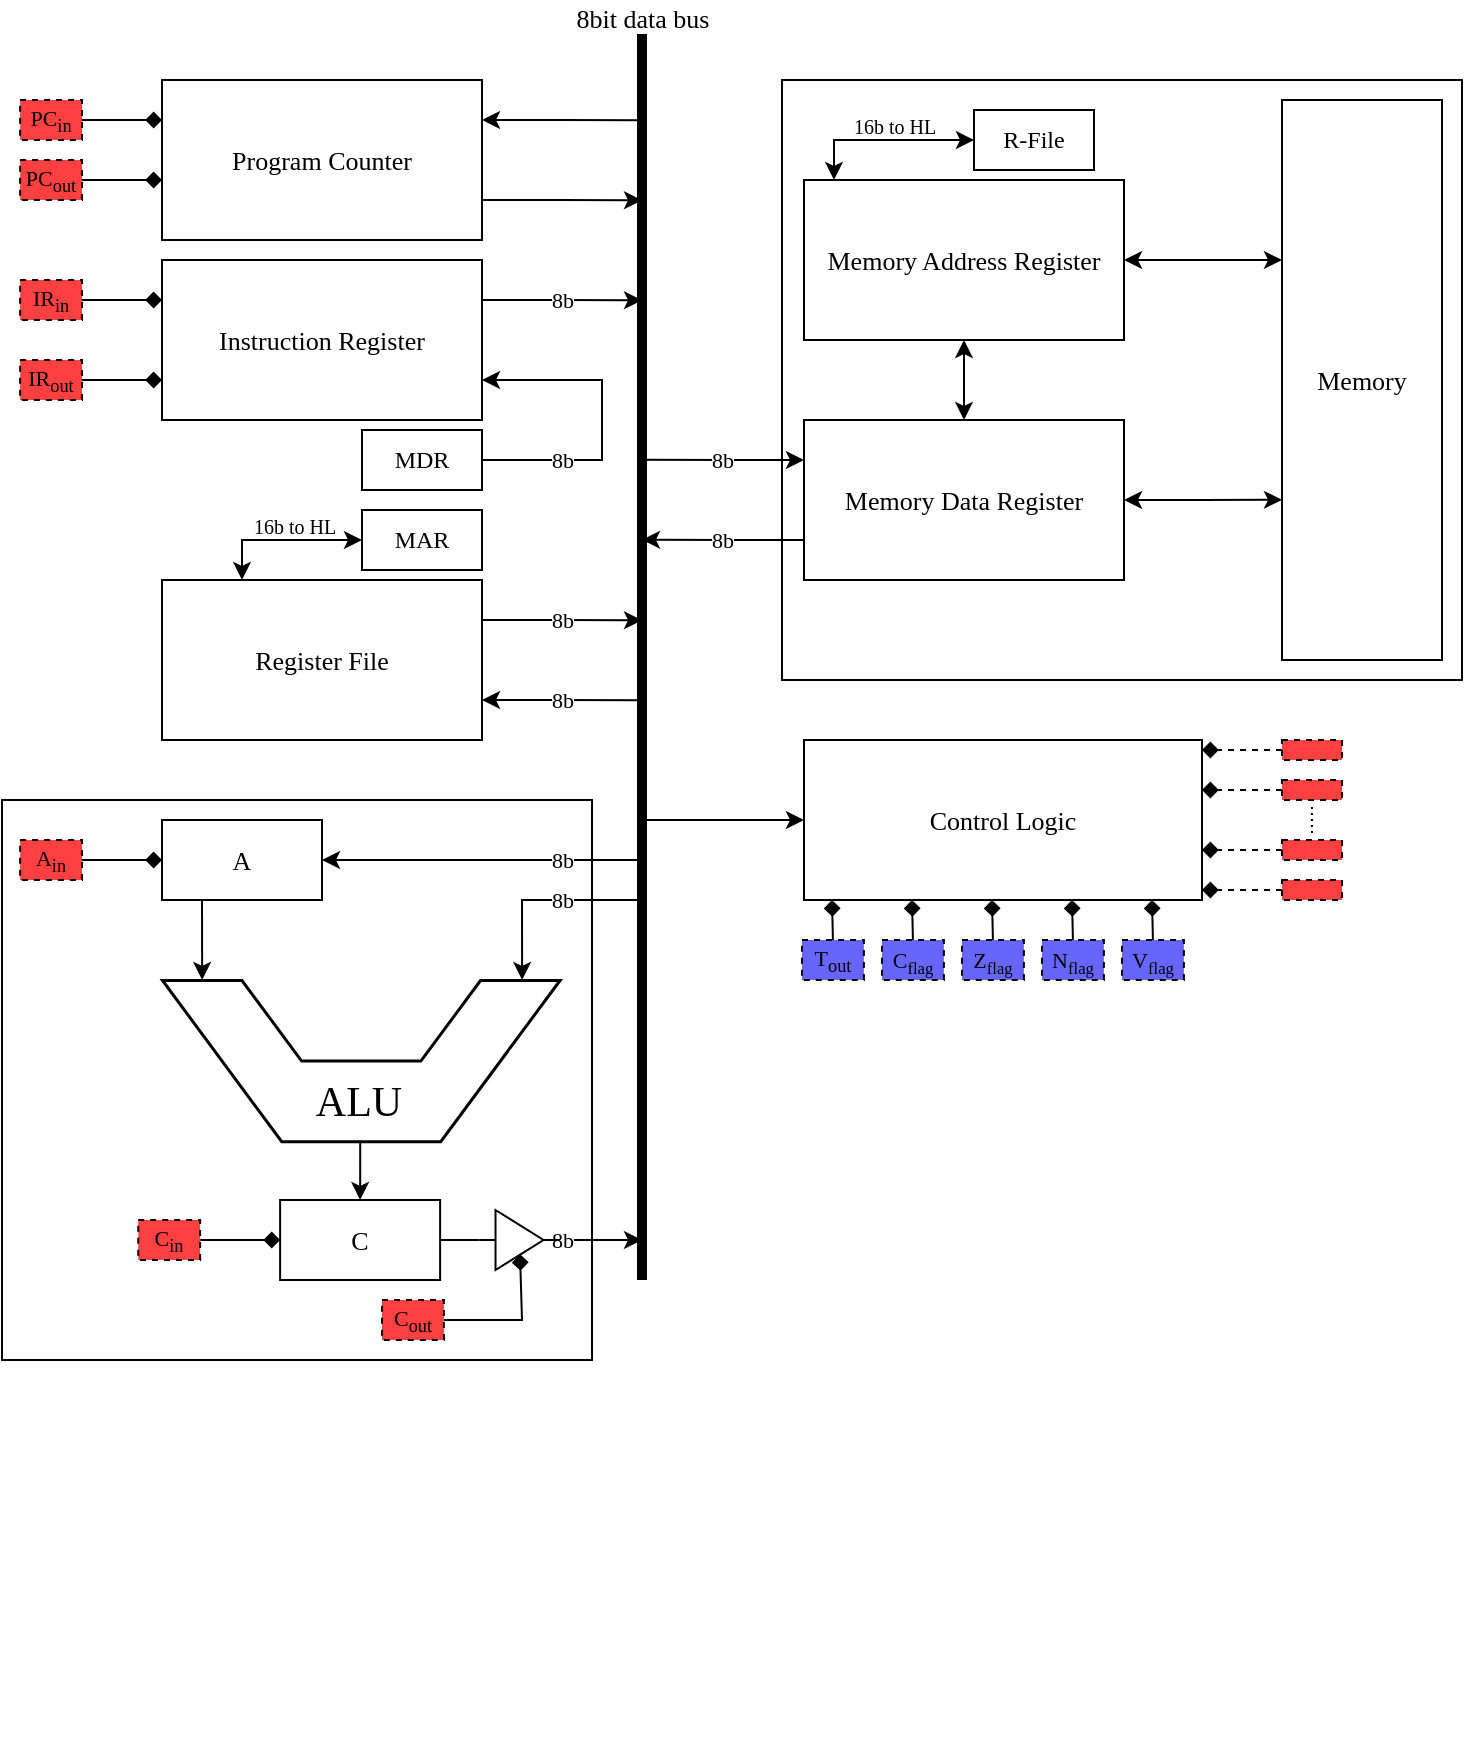 <mxfile version="24.4.8" type="device">
  <diagram name="Page-1" id="vSwhyiz1Xy6Y2kjDcV_P">
    <mxGraphModel dx="989" dy="576" grid="1" gridSize="10" guides="1" tooltips="1" connect="1" arrows="1" fold="1" page="1" pageScale="1" pageWidth="827" pageHeight="1169" math="1" shadow="0">
      <root>
        <mxCell id="0" />
        <mxCell id="1" parent="0" />
        <mxCell id="bgm6wxLMQWX_yGzGKck9-151" value="" style="rounded=0;whiteSpace=wrap;html=1;fontFamily=jetbrains mono;fontSize=13;" vertex="1" parent="1">
          <mxGeometry x="80" y="510" width="295" height="280" as="geometry" />
        </mxCell>
        <mxCell id="bgm6wxLMQWX_yGzGKck9-150" value="" style="rounded=0;whiteSpace=wrap;html=1;fontFamily=jetbrains mono;fontSize=13;" vertex="1" parent="1">
          <mxGeometry x="470" y="150" width="340" height="300" as="geometry" />
        </mxCell>
        <mxCell id="bgm6wxLMQWX_yGzGKck9-74" style="edgeStyle=orthogonalEdgeStyle;rounded=0;orthogonalLoop=1;jettySize=auto;html=1;exitX=1;exitY=0.25;exitDx=0;exitDy=0;" edge="1" parent="1" source="bgm6wxLMQWX_yGzGKck9-2">
          <mxGeometry relative="1" as="geometry">
            <mxPoint x="400.0" y="420.154" as="targetPoint" />
          </mxGeometry>
        </mxCell>
        <mxCell id="bgm6wxLMQWX_yGzGKck9-84" value="&lt;font face=&quot;jetbrains mono&quot;&gt;8b&lt;/font&gt;" style="edgeLabel;html=1;align=center;verticalAlign=middle;resizable=0;points=[];" vertex="1" connectable="0" parent="bgm6wxLMQWX_yGzGKck9-74">
          <mxGeometry x="-0.09" relative="1" as="geometry">
            <mxPoint x="3" as="offset" />
          </mxGeometry>
        </mxCell>
        <mxCell id="bgm6wxLMQWX_yGzGKck9-75" style="edgeStyle=orthogonalEdgeStyle;rounded=0;orthogonalLoop=1;jettySize=auto;html=1;exitX=1;exitY=0.75;exitDx=0;exitDy=0;startArrow=classic;startFill=1;endArrow=none;endFill=0;" edge="1" parent="1" source="bgm6wxLMQWX_yGzGKck9-2">
          <mxGeometry relative="1" as="geometry">
            <mxPoint x="400.0" y="460.154" as="targetPoint" />
          </mxGeometry>
        </mxCell>
        <mxCell id="bgm6wxLMQWX_yGzGKck9-86" style="edgeStyle=orthogonalEdgeStyle;rounded=0;orthogonalLoop=1;jettySize=auto;html=1;exitX=0.25;exitY=0;exitDx=0;exitDy=0;entryX=0;entryY=0.5;entryDx=0;entryDy=0;startArrow=classic;startFill=1;" edge="1" parent="1" source="bgm6wxLMQWX_yGzGKck9-2" target="bgm6wxLMQWX_yGzGKck9-85">
          <mxGeometry relative="1" as="geometry">
            <mxPoint x="230" y="380" as="targetPoint" />
            <Array as="points">
              <mxPoint x="200" y="380" />
            </Array>
          </mxGeometry>
        </mxCell>
        <mxCell id="bgm6wxLMQWX_yGzGKck9-87" value="16b to HL" style="edgeLabel;align=center;verticalAlign=middle;resizable=0;points=[];fontFamily=jetbrains mono;html=1;fontSize=10;fontStyle=0;spacingTop=0;labelBorderColor=none;labelBackgroundColor=none;" vertex="1" connectable="0" parent="bgm6wxLMQWX_yGzGKck9-86">
          <mxGeometry x="-0.04" relative="1" as="geometry">
            <mxPoint x="7" y="-7" as="offset" />
          </mxGeometry>
        </mxCell>
        <mxCell id="bgm6wxLMQWX_yGzGKck9-2" value="Register File" style="rounded=0;whiteSpace=wrap;html=1;fontFamily=jetbrains mono;fontSize=13;" vertex="1" parent="1">
          <mxGeometry x="160" y="400" width="160" height="80" as="geometry" />
        </mxCell>
        <mxCell id="bgm6wxLMQWX_yGzGKck9-3" value="" style="endArrow=none;html=1;rounded=0;strokeWidth=5;fontSize=13;" edge="1" parent="1">
          <mxGeometry width="50" height="50" relative="1" as="geometry">
            <mxPoint x="400" y="750" as="sourcePoint" />
            <mxPoint x="400" y="120" as="targetPoint" />
          </mxGeometry>
        </mxCell>
        <mxCell id="bgm6wxLMQWX_yGzGKck9-4" value="8bit data bus" style="edgeLabel;html=1;align=center;verticalAlign=middle;resizable=0;points=[];fontFamily=jetbrains mono;fontSize=13;" vertex="1" connectable="0" parent="bgm6wxLMQWX_yGzGKck9-3">
          <mxGeometry x="0.808" relative="1" as="geometry">
            <mxPoint y="-62" as="offset" />
          </mxGeometry>
        </mxCell>
        <mxCell id="bgm6wxLMQWX_yGzGKck9-89" style="edgeStyle=orthogonalEdgeStyle;rounded=0;orthogonalLoop=1;jettySize=auto;html=1;entryX=0.5;entryY=0;entryDx=0;entryDy=0;startArrow=classic;startFill=1;" edge="1" parent="1" source="bgm6wxLMQWX_yGzGKck9-7" target="bgm6wxLMQWX_yGzGKck9-8">
          <mxGeometry relative="1" as="geometry" />
        </mxCell>
        <mxCell id="bgm6wxLMQWX_yGzGKck9-7" value="Memory Address Register" style="rounded=0;whiteSpace=wrap;html=1;fontFamily=jetbrains mono;fontSize=13;" vertex="1" parent="1">
          <mxGeometry x="481" y="200" width="160" height="80" as="geometry" />
        </mxCell>
        <mxCell id="bgm6wxLMQWX_yGzGKck9-78" style="edgeStyle=orthogonalEdgeStyle;rounded=0;orthogonalLoop=1;jettySize=auto;html=1;exitX=0;exitY=0.75;exitDx=0;exitDy=0;" edge="1" parent="1" source="bgm6wxLMQWX_yGzGKck9-8">
          <mxGeometry relative="1" as="geometry">
            <mxPoint x="400" y="379.889" as="targetPoint" />
          </mxGeometry>
        </mxCell>
        <mxCell id="bgm6wxLMQWX_yGzGKck9-79" style="edgeStyle=orthogonalEdgeStyle;rounded=0;orthogonalLoop=1;jettySize=auto;html=1;exitX=0;exitY=0.25;exitDx=0;exitDy=0;startArrow=classic;startFill=1;endArrow=none;endFill=0;" edge="1" parent="1" source="bgm6wxLMQWX_yGzGKck9-8">
          <mxGeometry relative="1" as="geometry">
            <mxPoint x="400" y="339.889" as="targetPoint" />
          </mxGeometry>
        </mxCell>
        <mxCell id="bgm6wxLMQWX_yGzGKck9-8" value="Memory Data Register" style="rounded=0;whiteSpace=wrap;html=1;fontFamily=jetbrains mono;fontSize=13;" vertex="1" parent="1">
          <mxGeometry x="481" y="320" width="160" height="80" as="geometry" />
        </mxCell>
        <mxCell id="bgm6wxLMQWX_yGzGKck9-9" value="Memory" style="rounded=0;whiteSpace=wrap;html=1;fontFamily=jetbrains mono;fontSize=13;" vertex="1" parent="1">
          <mxGeometry x="720" y="160" width="80" height="280" as="geometry" />
        </mxCell>
        <mxCell id="bgm6wxLMQWX_yGzGKck9-76" style="edgeStyle=orthogonalEdgeStyle;rounded=0;orthogonalLoop=1;jettySize=auto;html=1;exitX=1;exitY=0.25;exitDx=0;exitDy=0;" edge="1" parent="1" source="bgm6wxLMQWX_yGzGKck9-10">
          <mxGeometry relative="1" as="geometry">
            <mxPoint x="400.0" y="260.154" as="targetPoint" />
          </mxGeometry>
        </mxCell>
        <mxCell id="bgm6wxLMQWX_yGzGKck9-80" style="edgeStyle=orthogonalEdgeStyle;rounded=0;orthogonalLoop=1;jettySize=auto;html=1;exitX=1;exitY=0.75;exitDx=0;exitDy=0;startArrow=classic;startFill=1;endArrow=none;endFill=0;entryX=1;entryY=0.5;entryDx=0;entryDy=0;" edge="1" parent="1" source="bgm6wxLMQWX_yGzGKck9-10" target="bgm6wxLMQWX_yGzGKck9-82">
          <mxGeometry relative="1" as="geometry">
            <mxPoint x="300" y="340" as="targetPoint" />
            <Array as="points">
              <mxPoint x="380" y="300" />
              <mxPoint x="380" y="340" />
            </Array>
          </mxGeometry>
        </mxCell>
        <mxCell id="bgm6wxLMQWX_yGzGKck9-83" value="8b" style="edgeLabel;html=1;align=center;verticalAlign=middle;resizable=0;points=[];fontFamily=jetbrains mono;" vertex="1" connectable="0" parent="bgm6wxLMQWX_yGzGKck9-80">
          <mxGeometry x="0.435" relative="1" as="geometry">
            <mxPoint x="-5" as="offset" />
          </mxGeometry>
        </mxCell>
        <mxCell id="bgm6wxLMQWX_yGzGKck9-10" value="Instruction Register" style="rounded=0;whiteSpace=wrap;html=1;fontFamily=jetbrains mono;fontSize=13;" vertex="1" parent="1">
          <mxGeometry x="160" y="240" width="160" height="80" as="geometry" />
        </mxCell>
        <mxCell id="bgm6wxLMQWX_yGzGKck9-29" value="" style="shape=stencil(bZJBbsMgEEXP0gVLRwTayls3bVZdRekBXBvbKARHgILb03eGoRFuI1k282c+/IfM5M5fRyb4cjbWM/nKhJhCuDDZMLGHJ8a4iXIzOxjaC845fJJDgCnqPkxk2mIHtUnpcQok1lm7ahVf5oVE0HCWJwenEfnGOByIApO7h6qCxUF1obWjUbB26uKUVzZoi2HDhGLz/gFvmF27HfgQ6DcXRfhal0Xy+k7w56wN2hhS7GwVaT64+aRI/TRtdyrlqthYUAPv8R7fUS2YU9ted20GA0eiEqnhda9utK64jn/MgfbKzPJpxfyYy2G2oRrasza50TjdmqLn9Xfm2tZ/+W+k5cHpwcBFFMBNaWgu1fi/pPIH);whiteSpace=wrap;html=1;fontSize=13;" vertex="1" parent="1">
          <mxGeometry x="120" y="870" width="120" height="120" as="geometry" />
        </mxCell>
        <mxCell id="bgm6wxLMQWX_yGzGKck9-70" style="edgeStyle=none;rounded=0;orthogonalLoop=1;jettySize=auto;html=1;exitX=0.25;exitY=1;exitDx=0;exitDy=0;entryX=0;entryY=0.899;entryDx=0;entryDy=0;entryPerimeter=0;" edge="1" parent="1" source="bgm6wxLMQWX_yGzGKck9-61" target="bgm6wxLMQWX_yGzGKck9-58">
          <mxGeometry relative="1" as="geometry">
            <mxPoint x="180" y="590" as="targetPoint" />
          </mxGeometry>
        </mxCell>
        <mxCell id="bgm6wxLMQWX_yGzGKck9-73" style="edgeStyle=orthogonalEdgeStyle;rounded=0;orthogonalLoop=1;jettySize=auto;html=1;startArrow=classic;startFill=1;endArrow=none;endFill=0;exitX=1;exitY=0.5;exitDx=0;exitDy=0;" edge="1" parent="1" source="bgm6wxLMQWX_yGzGKck9-61">
          <mxGeometry relative="1" as="geometry">
            <mxPoint x="400" y="540" as="targetPoint" />
            <mxPoint x="190" y="540" as="sourcePoint" />
          </mxGeometry>
        </mxCell>
        <mxCell id="bgm6wxLMQWX_yGzGKck9-61" value="A" style="rounded=0;whiteSpace=wrap;html=1;fontFamily=jetbrains mono;fontSize=13;" vertex="1" parent="1">
          <mxGeometry x="160" y="520" width="80" height="40" as="geometry" />
        </mxCell>
        <mxCell id="bgm6wxLMQWX_yGzGKck9-69" value="" style="group" vertex="1" connectable="0" parent="1">
          <mxGeometry x="160.005" y="599.995" width="198.75" height="80.935" as="geometry" />
        </mxCell>
        <mxCell id="bgm6wxLMQWX_yGzGKck9-58" value="" style="shape=stencil(tZXRjoIwEEW/pq+bQsPq6wb1PyqOS2NtSdvV3b93oGCs0I0IJISkc7mHIb1DCcttySsgKS0J25A0TSjFO66vT2tuKyicL164EXwvwSvWGX2Cqzi4liFUCUa4WmVbQr/wmfpieaGVQojQygbKg44wLhR66a+Hta//C1YV8s/gwLRNNtXd68yPbAFqskSnIbPre95OZ6KGvSaL7NQ81ORNJsuxEgsxy/e8OH0b/aMOfVdUO2oDA8JdFlL6AYt9YMXruesJnXzWF/h/moawnVsK9eC+/wxaP5sKWI0FPGWMTvOvx9qz0P+ZTfOzsf7Q/sL+FVLbaHKwHgkPHguDmWs8vcQ2VX+ONIUb);whiteSpace=wrap;html=1;rotation=90;strokeWidth=1.5;fontSize=13;container=0;points=[[0,0,0,0,0],[0,0.3,0,-38,0],[0,1,0,0,0],[0.5,0,0,0,0],[0.5,1,0,0,0],[1,0.3,0,39,0],[1,0.5,0,0,0]];" vertex="1" parent="bgm6wxLMQWX_yGzGKck9-69">
          <mxGeometry x="59.065" y="-59.065" width="80.62" height="198.75" as="geometry" />
        </mxCell>
        <mxCell id="bgm6wxLMQWX_yGzGKck9-60" value="&lt;font face=&quot;jetbrains mono&quot; style=&quot;font-size: 21px;&quot;&gt;ALU&lt;/font&gt;" style="text;strokeColor=none;align=center;fillColor=none;html=1;verticalAlign=middle;whiteSpace=wrap;rounded=0;fontSize=21;container=0;" vertex="1" parent="bgm6wxLMQWX_yGzGKck9-69">
          <mxGeometry x="69.375" y="40.935" width="59.37" height="40" as="geometry" />
        </mxCell>
        <mxCell id="bgm6wxLMQWX_yGzGKck9-71" value="" style="edgeStyle=none;orthogonalLoop=1;jettySize=auto;html=1;rounded=0;entryX=0;entryY=0.094;entryDx=0;entryDy=0;entryPerimeter=0;" edge="1" parent="1" target="bgm6wxLMQWX_yGzGKck9-58">
          <mxGeometry width="80" relative="1" as="geometry">
            <mxPoint x="400" y="560" as="sourcePoint" />
            <mxPoint x="300" y="600" as="targetPoint" />
            <Array as="points">
              <mxPoint x="340" y="560" />
            </Array>
          </mxGeometry>
        </mxCell>
        <mxCell id="bgm6wxLMQWX_yGzGKck9-82" value="MDR" style="text;strokeColor=default;align=center;fillColor=none;html=1;verticalAlign=middle;whiteSpace=wrap;rounded=0;fontFamily=jetbrains mono;" vertex="1" parent="1">
          <mxGeometry x="260" y="325" width="60" height="30" as="geometry" />
        </mxCell>
        <mxCell id="bgm6wxLMQWX_yGzGKck9-85" value="MAR" style="text;strokeColor=default;align=center;fillColor=none;html=1;verticalAlign=middle;whiteSpace=wrap;rounded=0;fontFamily=jetbrains mono;" vertex="1" parent="1">
          <mxGeometry x="260" y="365" width="60" height="30" as="geometry" />
        </mxCell>
        <mxCell id="bgm6wxLMQWX_yGzGKck9-91" style="edgeStyle=orthogonalEdgeStyle;rounded=0;orthogonalLoop=1;jettySize=auto;html=1;entryX=0;entryY=0.714;entryDx=0;entryDy=0;entryPerimeter=0;startArrow=classic;startFill=1;" edge="1" parent="1" source="bgm6wxLMQWX_yGzGKck9-8" target="bgm6wxLMQWX_yGzGKck9-9">
          <mxGeometry relative="1" as="geometry" />
        </mxCell>
        <mxCell id="bgm6wxLMQWX_yGzGKck9-92" style="edgeStyle=orthogonalEdgeStyle;rounded=0;orthogonalLoop=1;jettySize=auto;html=1;entryX=0;entryY=0.714;entryDx=0;entryDy=0;entryPerimeter=0;startArrow=classic;startFill=1;" edge="1" parent="1">
          <mxGeometry relative="1" as="geometry">
            <mxPoint x="641" y="240" as="sourcePoint" />
            <mxPoint x="720" y="240" as="targetPoint" />
          </mxGeometry>
        </mxCell>
        <mxCell id="bgm6wxLMQWX_yGzGKck9-93" value="&lt;font face=&quot;jetbrains mono&quot;&gt;8b&lt;/font&gt;" style="edgeLabel;html=1;align=center;verticalAlign=middle;resizable=0;points=[];" vertex="1" connectable="0" parent="1">
          <mxGeometry x="359.998" y="460.0" as="geometry" />
        </mxCell>
        <mxCell id="bgm6wxLMQWX_yGzGKck9-94" value="&lt;font face=&quot;jetbrains mono&quot;&gt;8b&lt;/font&gt;" style="edgeLabel;html=1;align=center;verticalAlign=middle;resizable=0;points=[];" vertex="1" connectable="0" parent="1">
          <mxGeometry x="439.998" y="380.0" as="geometry" />
        </mxCell>
        <mxCell id="bgm6wxLMQWX_yGzGKck9-95" value="&lt;font face=&quot;jetbrains mono&quot;&gt;8b&lt;/font&gt;" style="edgeLabel;html=1;align=center;verticalAlign=middle;resizable=0;points=[];" vertex="1" connectable="0" parent="1">
          <mxGeometry x="439.998" y="340.0" as="geometry" />
        </mxCell>
        <mxCell id="bgm6wxLMQWX_yGzGKck9-96" value="&lt;font face=&quot;jetbrains mono&quot;&gt;8b&lt;/font&gt;" style="edgeLabel;html=1;align=center;verticalAlign=middle;resizable=0;points=[];" vertex="1" connectable="0" parent="1">
          <mxGeometry x="359.998" y="260.0" as="geometry" />
        </mxCell>
        <mxCell id="bgm6wxLMQWX_yGzGKck9-97" value="&lt;font face=&quot;jetbrains mono&quot;&gt;8b&lt;/font&gt;" style="edgeLabel;html=1;align=center;verticalAlign=middle;resizable=0;points=[];" vertex="1" connectable="0" parent="1">
          <mxGeometry x="359.998" y="540.0" as="geometry" />
        </mxCell>
        <mxCell id="bgm6wxLMQWX_yGzGKck9-98" value="&lt;font face=&quot;jetbrains mono&quot;&gt;8b&lt;/font&gt;" style="edgeLabel;html=1;align=center;verticalAlign=middle;resizable=0;points=[];" vertex="1" connectable="0" parent="1">
          <mxGeometry x="359.998" y="560.0" as="geometry" />
        </mxCell>
        <mxCell id="bgm6wxLMQWX_yGzGKck9-105" style="edgeStyle=orthogonalEdgeStyle;rounded=0;orthogonalLoop=1;jettySize=auto;html=1;startArrow=classic;startFill=1;endArrow=none;endFill=0;" edge="1" parent="1" source="bgm6wxLMQWX_yGzGKck9-99">
          <mxGeometry relative="1" as="geometry">
            <mxPoint x="400" y="520" as="targetPoint" />
          </mxGeometry>
        </mxCell>
        <mxCell id="bgm6wxLMQWX_yGzGKck9-99" value="Control Logic" style="rounded=0;whiteSpace=wrap;html=1;fontFamily=jetbrains mono;fontSize=13;" vertex="1" parent="1">
          <mxGeometry x="481" y="480" width="199" height="80" as="geometry" />
        </mxCell>
        <mxCell id="bgm6wxLMQWX_yGzGKck9-102" style="edgeStyle=orthogonalEdgeStyle;rounded=0;orthogonalLoop=1;jettySize=auto;html=1;exitX=1;exitY=0.5;exitDx=0;exitDy=0;" edge="1" parent="1" source="bgm6wxLMQWX_yGzGKck9-130">
          <mxGeometry relative="1" as="geometry">
            <mxPoint x="400" y="730" as="targetPoint" />
            <mxPoint x="370" y="730" as="sourcePoint" />
          </mxGeometry>
        </mxCell>
        <mxCell id="bgm6wxLMQWX_yGzGKck9-100" value="C" style="rounded=0;whiteSpace=wrap;html=1;fontFamily=jetbrains mono;fontSize=13;" vertex="1" parent="1">
          <mxGeometry x="219.06" y="710" width="80" height="40" as="geometry" />
        </mxCell>
        <mxCell id="bgm6wxLMQWX_yGzGKck9-101" style="edgeStyle=orthogonalEdgeStyle;rounded=0;orthogonalLoop=1;jettySize=auto;html=1;entryX=0.5;entryY=0;entryDx=0;entryDy=0;" edge="1" parent="1" source="bgm6wxLMQWX_yGzGKck9-60" target="bgm6wxLMQWX_yGzGKck9-100">
          <mxGeometry relative="1" as="geometry" />
        </mxCell>
        <mxCell id="bgm6wxLMQWX_yGzGKck9-104" value="&lt;font face=&quot;jetbrains mono&quot;&gt;8b&lt;/font&gt;" style="edgeLabel;html=1;align=center;verticalAlign=middle;resizable=0;points=[];" vertex="1" connectable="0" parent="1">
          <mxGeometry x="359.998" y="730.0" as="geometry" />
        </mxCell>
        <mxCell id="bgm6wxLMQWX_yGzGKck9-109" style="edgeStyle=orthogonalEdgeStyle;rounded=0;orthogonalLoop=1;jettySize=auto;html=1;exitX=1;exitY=0.75;exitDx=0;exitDy=0;" edge="1" parent="1" source="bgm6wxLMQWX_yGzGKck9-106">
          <mxGeometry relative="1" as="geometry">
            <mxPoint x="400" y="210.14" as="targetPoint" />
          </mxGeometry>
        </mxCell>
        <mxCell id="bgm6wxLMQWX_yGzGKck9-110" style="edgeStyle=orthogonalEdgeStyle;rounded=0;orthogonalLoop=1;jettySize=auto;html=1;exitX=1;exitY=0.25;exitDx=0;exitDy=0;startArrow=classic;startFill=1;endArrow=none;endFill=0;" edge="1" parent="1" source="bgm6wxLMQWX_yGzGKck9-106">
          <mxGeometry relative="1" as="geometry">
            <mxPoint x="400" y="170.14" as="targetPoint" />
          </mxGeometry>
        </mxCell>
        <mxCell id="bgm6wxLMQWX_yGzGKck9-106" value="Program Counter" style="rounded=0;whiteSpace=wrap;html=1;fontFamily=jetbrains mono;fontSize=13;" vertex="1" parent="1">
          <mxGeometry x="160" y="150" width="160" height="80" as="geometry" />
        </mxCell>
        <mxCell id="bgm6wxLMQWX_yGzGKck9-111" style="edgeStyle=orthogonalEdgeStyle;rounded=0;orthogonalLoop=1;jettySize=auto;html=1;exitX=0.25;exitY=0;exitDx=0;exitDy=0;entryX=0;entryY=0.5;entryDx=0;entryDy=0;startArrow=classic;startFill=1;" edge="1" parent="1" target="bgm6wxLMQWX_yGzGKck9-113">
          <mxGeometry relative="1" as="geometry">
            <mxPoint x="556" y="180" as="targetPoint" />
            <mxPoint x="496" y="200" as="sourcePoint" />
            <Array as="points">
              <mxPoint x="496" y="180" />
            </Array>
          </mxGeometry>
        </mxCell>
        <mxCell id="bgm6wxLMQWX_yGzGKck9-112" value="16b to HL" style="edgeLabel;align=center;verticalAlign=middle;resizable=0;points=[];fontFamily=jetbrains mono;html=1;fontSize=10;fontStyle=0;spacingTop=0;labelBorderColor=none;labelBackgroundColor=none;" vertex="1" connectable="0" parent="bgm6wxLMQWX_yGzGKck9-111">
          <mxGeometry x="-0.04" relative="1" as="geometry">
            <mxPoint x="7" y="-7" as="offset" />
          </mxGeometry>
        </mxCell>
        <mxCell id="bgm6wxLMQWX_yGzGKck9-113" value="R-File" style="text;strokeColor=default;align=center;fillColor=none;html=1;verticalAlign=middle;whiteSpace=wrap;rounded=0;fontFamily=jetbrains mono;" vertex="1" parent="1">
          <mxGeometry x="566" y="165" width="60" height="30" as="geometry" />
        </mxCell>
        <mxCell id="bgm6wxLMQWX_yGzGKck9-115" value="" style="endArrow=diamond;html=1;rounded=0;entryX=0;entryY=0.25;entryDx=0;entryDy=0;endFill=1;endSize=6;targetPerimeterSpacing=0;sourcePerimeterSpacing=0;startArrow=none;startFill=0;" edge="1" parent="1" target="bgm6wxLMQWX_yGzGKck9-106">
          <mxGeometry width="50" height="50" relative="1" as="geometry">
            <mxPoint x="120" y="170" as="sourcePoint" />
            <mxPoint x="90" y="180" as="targetPoint" />
          </mxGeometry>
        </mxCell>
        <mxCell id="bgm6wxLMQWX_yGzGKck9-120" value="&lt;font style=&quot;font-size: 11px;&quot;&gt;PC&lt;sub&gt;in&lt;/sub&gt;&lt;/font&gt;" style="rounded=0;whiteSpace=wrap;html=1;fontFamily=jetbrains mono;fontSize=13;strokeWidth=1;dashed=1;fillColor=#FF4040;" vertex="1" parent="1">
          <mxGeometry x="89.06" y="160" width="30.94" height="20" as="geometry" />
        </mxCell>
        <mxCell id="bgm6wxLMQWX_yGzGKck9-121" value="" style="endArrow=diamond;html=1;rounded=0;entryX=0;entryY=0.25;entryDx=0;entryDy=0;endFill=1;endSize=6;targetPerimeterSpacing=0;sourcePerimeterSpacing=0;startArrow=none;startFill=0;" edge="1" parent="1">
          <mxGeometry width="50" height="50" relative="1" as="geometry">
            <mxPoint x="120" y="200" as="sourcePoint" />
            <mxPoint x="160" y="200" as="targetPoint" />
          </mxGeometry>
        </mxCell>
        <mxCell id="bgm6wxLMQWX_yGzGKck9-122" value="&lt;font style=&quot;font-size: 11px;&quot;&gt;PC&lt;sub&gt;out&lt;/sub&gt;&lt;/font&gt;" style="rounded=0;whiteSpace=wrap;html=1;fontFamily=jetbrains mono;fontSize=13;strokeWidth=1;dashed=1;fillColor=#FF4040;" vertex="1" parent="1">
          <mxGeometry x="89.06" y="190" width="30.94" height="20" as="geometry" />
        </mxCell>
        <mxCell id="bgm6wxLMQWX_yGzGKck9-123" value="" style="endArrow=diamond;html=1;rounded=0;entryX=0;entryY=0.25;entryDx=0;entryDy=0;endFill=1;endSize=6;targetPerimeterSpacing=0;sourcePerimeterSpacing=0;startArrow=none;startFill=0;" edge="1" parent="1">
          <mxGeometry width="50" height="50" relative="1" as="geometry">
            <mxPoint x="120" y="260" as="sourcePoint" />
            <mxPoint x="160" y="260" as="targetPoint" />
          </mxGeometry>
        </mxCell>
        <mxCell id="bgm6wxLMQWX_yGzGKck9-124" value="&lt;font style=&quot;font-size: 11px;&quot;&gt;IR&lt;sub&gt;in&lt;/sub&gt;&lt;/font&gt;" style="rounded=0;whiteSpace=wrap;html=1;fontFamily=jetbrains mono;fontSize=13;strokeWidth=1;dashed=1;fillColor=#FF4040;" vertex="1" parent="1">
          <mxGeometry x="89.06" y="250" width="30.94" height="20" as="geometry" />
        </mxCell>
        <mxCell id="bgm6wxLMQWX_yGzGKck9-126" value="" style="endArrow=diamond;html=1;rounded=0;entryX=0;entryY=0.25;entryDx=0;entryDy=0;endFill=1;endSize=6;targetPerimeterSpacing=0;sourcePerimeterSpacing=0;startArrow=none;startFill=0;" edge="1" parent="1">
          <mxGeometry width="50" height="50" relative="1" as="geometry">
            <mxPoint x="120" y="300" as="sourcePoint" />
            <mxPoint x="160" y="300" as="targetPoint" />
          </mxGeometry>
        </mxCell>
        <mxCell id="bgm6wxLMQWX_yGzGKck9-127" value="&lt;font style=&quot;font-size: 11px;&quot;&gt;IR&lt;sub&gt;out&lt;/sub&gt;&lt;/font&gt;" style="rounded=0;whiteSpace=wrap;html=1;fontFamily=jetbrains mono;fontSize=13;strokeWidth=1;dashed=1;fillColor=#FF4040;" vertex="1" parent="1">
          <mxGeometry x="89.06" y="290" width="30.94" height="20" as="geometry" />
        </mxCell>
        <mxCell id="bgm6wxLMQWX_yGzGKck9-128" value="" style="endArrow=diamond;html=1;rounded=0;endFill=1;endSize=6;targetPerimeterSpacing=0;sourcePerimeterSpacing=0;startArrow=none;startFill=0;" edge="1" parent="1">
          <mxGeometry width="50" height="50" relative="1" as="geometry">
            <mxPoint x="300.94" y="770" as="sourcePoint" />
            <mxPoint x="339" y="737" as="targetPoint" />
            <Array as="points">
              <mxPoint x="340" y="770" />
            </Array>
          </mxGeometry>
        </mxCell>
        <mxCell id="bgm6wxLMQWX_yGzGKck9-129" value="&lt;font style=&quot;font-size: 11px;&quot;&gt;C&lt;sub&gt;out&lt;/sub&gt;&lt;/font&gt;" style="rounded=0;whiteSpace=wrap;html=1;fontFamily=jetbrains mono;fontSize=13;strokeWidth=1;dashed=1;fillColor=#FF4040;" vertex="1" parent="1">
          <mxGeometry x="270" y="760" width="30.94" height="20" as="geometry" />
        </mxCell>
        <mxCell id="bgm6wxLMQWX_yGzGKck9-131" style="edgeStyle=orthogonalEdgeStyle;rounded=0;orthogonalLoop=1;jettySize=auto;html=1;exitX=0;exitY=0.5;exitDx=0;exitDy=0;entryX=1;entryY=0.5;entryDx=0;entryDy=0;startArrow=none;startFill=0;endArrow=none;endFill=0;" edge="1" parent="1" source="bgm6wxLMQWX_yGzGKck9-130" target="bgm6wxLMQWX_yGzGKck9-100">
          <mxGeometry relative="1" as="geometry" />
        </mxCell>
        <mxCell id="bgm6wxLMQWX_yGzGKck9-130" value="" style="verticalLabelPosition=bottom;shadow=0;dashed=0;align=center;html=1;verticalAlign=top;shape=mxgraph.electrical.logic_gates.buffer2;" vertex="1" parent="1">
          <mxGeometry x="318.76" y="715" width="40" height="30" as="geometry" />
        </mxCell>
        <mxCell id="bgm6wxLMQWX_yGzGKck9-132" value="" style="endArrow=diamond;html=1;rounded=0;entryX=0;entryY=0.25;entryDx=0;entryDy=0;endFill=1;endSize=6;targetPerimeterSpacing=0;sourcePerimeterSpacing=0;startArrow=none;startFill=0;" edge="1" parent="1">
          <mxGeometry width="50" height="50" relative="1" as="geometry">
            <mxPoint x="179.06" y="730" as="sourcePoint" />
            <mxPoint x="219.06" y="730" as="targetPoint" />
          </mxGeometry>
        </mxCell>
        <mxCell id="bgm6wxLMQWX_yGzGKck9-133" value="&lt;span style=&quot;font-size: 11px;&quot;&gt;C&lt;sub&gt;in&lt;/sub&gt;&lt;/span&gt;" style="rounded=0;whiteSpace=wrap;html=1;fontFamily=jetbrains mono;fontSize=13;strokeWidth=1;dashed=1;fillColor=#FF4040;" vertex="1" parent="1">
          <mxGeometry x="148.12" y="720" width="30.94" height="20" as="geometry" />
        </mxCell>
        <mxCell id="bgm6wxLMQWX_yGzGKck9-134" value="" style="endArrow=diamond;html=1;rounded=0;entryX=0;entryY=0.25;entryDx=0;entryDy=0;endFill=1;endSize=6;targetPerimeterSpacing=0;sourcePerimeterSpacing=0;startArrow=none;startFill=0;" edge="1" parent="1">
          <mxGeometry width="50" height="50" relative="1" as="geometry">
            <mxPoint x="120" y="540" as="sourcePoint" />
            <mxPoint x="160" y="540" as="targetPoint" />
          </mxGeometry>
        </mxCell>
        <mxCell id="bgm6wxLMQWX_yGzGKck9-135" value="&lt;span style=&quot;font-size: 11px;&quot;&gt;A&lt;sub&gt;in&lt;/sub&gt;&lt;/span&gt;" style="rounded=0;whiteSpace=wrap;html=1;fontFamily=jetbrains mono;fontSize=13;strokeWidth=1;dashed=1;fillColor=#FF4040;" vertex="1" parent="1">
          <mxGeometry x="89.06" y="530" width="30.94" height="20" as="geometry" />
        </mxCell>
        <mxCell id="bgm6wxLMQWX_yGzGKck9-152" value="" style="endArrow=diamond;html=1;rounded=0;endFill=1;endSize=6;targetPerimeterSpacing=0;sourcePerimeterSpacing=0;startArrow=none;startFill=0;exitX=0.5;exitY=0;exitDx=0;exitDy=0;" edge="1" parent="1" source="bgm6wxLMQWX_yGzGKck9-153">
          <mxGeometry width="50" height="50" relative="1" as="geometry">
            <mxPoint x="511.94" y="589.99" as="sourcePoint" />
            <mxPoint x="495" y="560" as="targetPoint" />
          </mxGeometry>
        </mxCell>
        <mxCell id="bgm6wxLMQWX_yGzGKck9-153" value="&lt;span style=&quot;font-size: 11px;&quot;&gt;T&lt;sub&gt;out&lt;/sub&gt;&lt;/span&gt;" style="rounded=0;whiteSpace=wrap;html=1;fontFamily=jetbrains mono;fontSize=13;strokeWidth=1;dashed=1;fillColor=#6666FF;" vertex="1" parent="1">
          <mxGeometry x="480" y="579.99" width="30.94" height="20" as="geometry" />
        </mxCell>
        <mxCell id="bgm6wxLMQWX_yGzGKck9-160" value="" style="endArrow=diamond;html=1;rounded=0;endFill=1;endSize=6;targetPerimeterSpacing=0;sourcePerimeterSpacing=0;startArrow=none;startFill=0;exitX=0.5;exitY=0;exitDx=0;exitDy=0;" edge="1" parent="1" source="bgm6wxLMQWX_yGzGKck9-161">
          <mxGeometry width="50" height="50" relative="1" as="geometry">
            <mxPoint x="550.94" y="589.99" as="sourcePoint" />
            <mxPoint x="535" y="559.99" as="targetPoint" />
          </mxGeometry>
        </mxCell>
        <mxCell id="bgm6wxLMQWX_yGzGKck9-161" value="&lt;span style=&quot;font-size: 11px;&quot;&gt;C&lt;/span&gt;&lt;font size=&quot;1&quot;&gt;&lt;sub&gt;flag&lt;/sub&gt;&lt;/font&gt;" style="rounded=0;whiteSpace=wrap;html=1;fontFamily=jetbrains mono;fontSize=13;strokeWidth=1;dashed=1;fillColor=#6666FF;" vertex="1" parent="1">
          <mxGeometry x="520" y="579.99" width="30.94" height="20" as="geometry" />
        </mxCell>
        <mxCell id="bgm6wxLMQWX_yGzGKck9-162" value="" style="endArrow=diamond;html=1;rounded=0;endFill=1;endSize=6;targetPerimeterSpacing=0;sourcePerimeterSpacing=0;startArrow=none;startFill=0;exitX=0.5;exitY=0;exitDx=0;exitDy=0;" edge="1" parent="1" source="bgm6wxLMQWX_yGzGKck9-163">
          <mxGeometry width="50" height="50" relative="1" as="geometry">
            <mxPoint x="590.94" y="589.99" as="sourcePoint" />
            <mxPoint x="575" y="559.99" as="targetPoint" />
          </mxGeometry>
        </mxCell>
        <mxCell id="bgm6wxLMQWX_yGzGKck9-163" value="&lt;span style=&quot;font-size: 11px;&quot;&gt;Z&lt;/span&gt;&lt;font size=&quot;1&quot;&gt;&lt;sub&gt;flag&lt;/sub&gt;&lt;/font&gt;" style="rounded=0;whiteSpace=wrap;html=1;fontFamily=jetbrains mono;fontSize=13;strokeWidth=1;dashed=1;fillColor=#6666FF;" vertex="1" parent="1">
          <mxGeometry x="560" y="579.99" width="30.94" height="20" as="geometry" />
        </mxCell>
        <mxCell id="bgm6wxLMQWX_yGzGKck9-164" value="" style="endArrow=diamond;html=1;rounded=0;endFill=1;endSize=6;targetPerimeterSpacing=0;sourcePerimeterSpacing=0;startArrow=none;startFill=0;exitX=0.5;exitY=0;exitDx=0;exitDy=0;" edge="1" parent="1" source="bgm6wxLMQWX_yGzGKck9-165">
          <mxGeometry width="50" height="50" relative="1" as="geometry">
            <mxPoint x="630.94" y="589.99" as="sourcePoint" />
            <mxPoint x="615" y="559.99" as="targetPoint" />
          </mxGeometry>
        </mxCell>
        <mxCell id="bgm6wxLMQWX_yGzGKck9-165" value="&lt;span style=&quot;font-size: 11px;&quot;&gt;N&lt;/span&gt;&lt;font size=&quot;1&quot;&gt;&lt;sub&gt;flag&lt;/sub&gt;&lt;/font&gt;" style="rounded=0;whiteSpace=wrap;html=1;fontFamily=jetbrains mono;fontSize=13;strokeWidth=1;dashed=1;fillColor=#6666FF;" vertex="1" parent="1">
          <mxGeometry x="600" y="579.99" width="30.94" height="20" as="geometry" />
        </mxCell>
        <mxCell id="bgm6wxLMQWX_yGzGKck9-167" value="" style="group" vertex="1" connectable="0" parent="1">
          <mxGeometry x="680.0" y="480" width="70.0" height="80" as="geometry" />
        </mxCell>
        <mxCell id="bgm6wxLMQWX_yGzGKck9-138" value="" style="endArrow=diamond;html=1;rounded=0;entryX=1;entryY=0.5;entryDx=0;entryDy=0;endFill=1;endSize=6;targetPerimeterSpacing=0;sourcePerimeterSpacing=0;startArrow=none;startFill=0;dashed=1;exitX=0;exitY=0.5;exitDx=0;exitDy=0;" edge="1" parent="bgm6wxLMQWX_yGzGKck9-167" source="bgm6wxLMQWX_yGzGKck9-139">
          <mxGeometry width="50" height="50" relative="1" as="geometry">
            <mxPoint x="39.0" y="5" as="sourcePoint" />
            <mxPoint y="5" as="targetPoint" />
          </mxGeometry>
        </mxCell>
        <mxCell id="bgm6wxLMQWX_yGzGKck9-139" value="" style="rounded=0;whiteSpace=wrap;html=1;fontFamily=jetbrains mono;fontSize=13;strokeWidth=1;dashed=1;fillColor=#FF4040;" vertex="1" parent="bgm6wxLMQWX_yGzGKck9-167">
          <mxGeometry x="40.0" width="30" height="10" as="geometry" />
        </mxCell>
        <mxCell id="bgm6wxLMQWX_yGzGKck9-142" value="" style="endArrow=diamond;html=1;rounded=0;entryX=1;entryY=0.5;entryDx=0;entryDy=0;endFill=1;endSize=6;targetPerimeterSpacing=0;sourcePerimeterSpacing=0;startArrow=none;startFill=0;dashed=1;exitX=0;exitY=0.5;exitDx=0;exitDy=0;" edge="1" parent="bgm6wxLMQWX_yGzGKck9-167" source="bgm6wxLMQWX_yGzGKck9-143">
          <mxGeometry width="50" height="50" relative="1" as="geometry">
            <mxPoint x="39.0" y="25" as="sourcePoint" />
            <mxPoint y="25" as="targetPoint" />
          </mxGeometry>
        </mxCell>
        <mxCell id="bgm6wxLMQWX_yGzGKck9-149" style="edgeStyle=orthogonalEdgeStyle;rounded=0;orthogonalLoop=1;jettySize=auto;html=1;endArrow=none;endFill=0;dashed=1;dashPattern=1 2;targetPerimeterSpacing=0;" edge="1" parent="bgm6wxLMQWX_yGzGKck9-167">
          <mxGeometry relative="1" as="geometry">
            <mxPoint x="54.96" y="33.5" as="sourcePoint" />
            <mxPoint x="54.96" y="48.5" as="targetPoint" />
          </mxGeometry>
        </mxCell>
        <mxCell id="bgm6wxLMQWX_yGzGKck9-143" value="" style="rounded=0;whiteSpace=wrap;html=1;fontFamily=jetbrains mono;fontSize=13;strokeWidth=1;dashed=1;fillColor=#FF4040;" vertex="1" parent="bgm6wxLMQWX_yGzGKck9-167">
          <mxGeometry x="40.0" y="20" width="30" height="10" as="geometry" />
        </mxCell>
        <mxCell id="bgm6wxLMQWX_yGzGKck9-144" value="" style="endArrow=diamond;html=1;rounded=0;entryX=1;entryY=0.5;entryDx=0;entryDy=0;endFill=1;endSize=6;targetPerimeterSpacing=0;sourcePerimeterSpacing=0;startArrow=none;startFill=0;dashed=1;exitX=0;exitY=0.5;exitDx=0;exitDy=0;" edge="1" parent="bgm6wxLMQWX_yGzGKck9-167" source="bgm6wxLMQWX_yGzGKck9-145">
          <mxGeometry width="50" height="50" relative="1" as="geometry">
            <mxPoint x="39.0" y="75" as="sourcePoint" />
            <mxPoint y="75" as="targetPoint" />
          </mxGeometry>
        </mxCell>
        <mxCell id="bgm6wxLMQWX_yGzGKck9-145" value="" style="rounded=0;whiteSpace=wrap;html=1;fontFamily=jetbrains mono;fontSize=13;strokeWidth=1;dashed=1;fillColor=#FF4040;" vertex="1" parent="bgm6wxLMQWX_yGzGKck9-167">
          <mxGeometry x="40.0" y="70" width="30" height="10" as="geometry" />
        </mxCell>
        <mxCell id="bgm6wxLMQWX_yGzGKck9-146" value="" style="endArrow=diamond;html=1;rounded=0;entryX=1;entryY=0.5;entryDx=0;entryDy=0;endFill=1;endSize=6;targetPerimeterSpacing=0;sourcePerimeterSpacing=0;startArrow=none;startFill=0;dashed=1;exitX=0;exitY=0.5;exitDx=0;exitDy=0;" edge="1" parent="bgm6wxLMQWX_yGzGKck9-167" source="bgm6wxLMQWX_yGzGKck9-147">
          <mxGeometry width="50" height="50" relative="1" as="geometry">
            <mxPoint x="39.0" y="55" as="sourcePoint" />
            <mxPoint y="55" as="targetPoint" />
          </mxGeometry>
        </mxCell>
        <mxCell id="bgm6wxLMQWX_yGzGKck9-147" value="" style="rounded=0;whiteSpace=wrap;html=1;fontFamily=jetbrains mono;fontSize=13;strokeWidth=1;dashed=1;fillColor=#FF4040;" vertex="1" parent="bgm6wxLMQWX_yGzGKck9-167">
          <mxGeometry x="40.0" y="50" width="30" height="10" as="geometry" />
        </mxCell>
        <mxCell id="bgm6wxLMQWX_yGzGKck9-168" value="" style="endArrow=diamond;html=1;rounded=0;endFill=1;endSize=6;targetPerimeterSpacing=0;sourcePerimeterSpacing=0;startArrow=none;startFill=0;exitX=0.5;exitY=0;exitDx=0;exitDy=0;" edge="1" parent="1" source="bgm6wxLMQWX_yGzGKck9-169">
          <mxGeometry width="50" height="50" relative="1" as="geometry">
            <mxPoint x="670.94" y="589.99" as="sourcePoint" />
            <mxPoint x="655" y="560" as="targetPoint" />
          </mxGeometry>
        </mxCell>
        <mxCell id="bgm6wxLMQWX_yGzGKck9-169" value="&lt;span style=&quot;font-size: 11px;&quot;&gt;V&lt;/span&gt;&lt;font size=&quot;1&quot;&gt;&lt;sub&gt;flag&lt;/sub&gt;&lt;/font&gt;" style="rounded=0;whiteSpace=wrap;html=1;fontFamily=jetbrains mono;fontSize=13;strokeWidth=1;dashed=1;fillColor=#6666FF;" vertex="1" parent="1">
          <mxGeometry x="640" y="579.99" width="30.94" height="20" as="geometry" />
        </mxCell>
      </root>
    </mxGraphModel>
  </diagram>
</mxfile>
